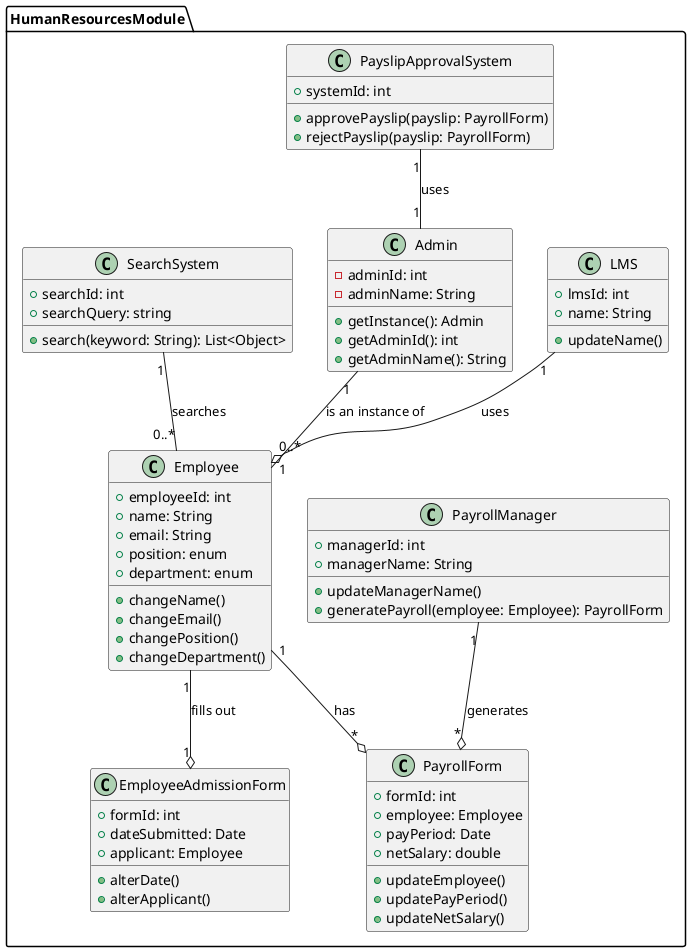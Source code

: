 @startuml employee

package HumanResourcesModule {

	class Employee {
		+ employeeId: int
		+ name: String
		+ email: String
		+ position: enum
		+ department: enum

		+ changeName() 
		+ changeEmail() 
		+ changePosition() 
		+ changeDepartment() 
	}

	class EmployeeAdmissionForm {
		+ formId: int
		+ dateSubmitted: Date
		+ applicant: Employee
		
		+ alterDate()
		+ alterApplicant()
	}

	class PayrollManager {
		+ managerId: int
		+ managerName: String

		+ updateManagerName()
		+ generatePayroll(employee: Employee): PayrollForm
	}

	class PayrollForm {
		+ formId: int
		+ employee: Employee
		+ payPeriod: Date
		+ netSalary: double
		
		+ updateEmployee()
		+ updatePayPeriod()
		+ updateNetSalary()

	}

	class LMS {
		+ lmsId: int
		+ name: String
		
		+ updateName()
	}

	class PayslipApprovalSystem {
		+ systemId: int

		+ approvePayslip(payslip: PayrollForm)
		+ rejectPayslip(payslip: PayrollForm)
	}

	class SearchSystem {
		+ searchId: int
		+ searchQuery: string
		
		+ search(keyword: String): List<Object>
	}

	class Admin {
		- adminId: int
		- adminName: String
		+ getInstance(): Admin
		+ getAdminId(): int
		+ getAdminName(): String
	}

	Employee "1" --o "1" EmployeeAdmissionForm : fills out
	PayrollManager "1" --o "*" PayrollForm : generates
	Employee "1" --o "*" PayrollForm : has
	LMS "1" --o "0..*" Employee : uses
	PayslipApprovalSystem "1" -- "1" Admin : uses
	Admin "1" -- "1" Employee : is an instance of

	SearchSystem "1" -- "0..*" "Employee": searches
}
@enduml
